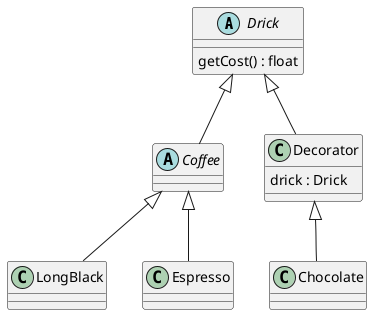 @startuml

' 装饰者模式：用装饰器包裹被装饰者
' new DataOutPutStream(new FileOutPutStream())

abstract class Drick{
    getCost() : float
}
' 被装饰者，单品咖啡
abstract class Coffee

Drick <|-- Coffee

class LongBlack
class Espresso

Coffee <|-- LongBlack
Coffee <|-- Espresso

' 装饰类：调味品
class Decorator {
    ' 聚合被装饰的对象
    drick : Drick
}

class Chocolate

Decorator <|-- Chocolate
Drick <|-- Decorator
@enduml